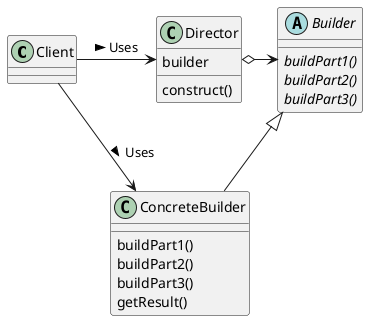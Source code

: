 @startuml

class Client

class Director {
  builder
  construct()
}

abstract Builder {
  {abstract} buildPart1()
  {abstract} buildPart2()
  {abstract} buildPart3()
}

class ConcreteBuilder {
  buildPart1()
  buildPart2()
  buildPart3()
  getResult()
}

Client -r-> Director : Uses >
Client --> ConcreteBuilder : Uses >
Director o-r-> Builder
ConcreteBuilder -u-|> Builder

@enduml

